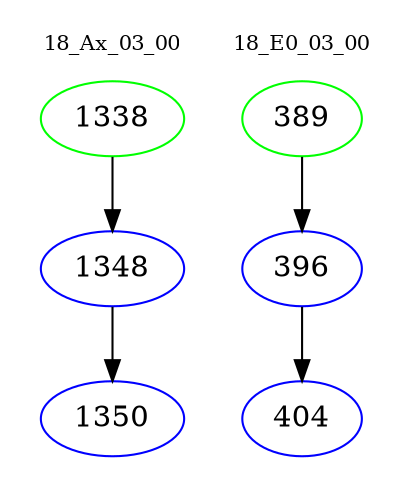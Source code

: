 digraph{
subgraph cluster_0 {
color = white
label = "18_Ax_03_00";
fontsize=10;
T0_1338 [label="1338", color="green"]
T0_1338 -> T0_1348 [color="black"]
T0_1348 [label="1348", color="blue"]
T0_1348 -> T0_1350 [color="black"]
T0_1350 [label="1350", color="blue"]
}
subgraph cluster_1 {
color = white
label = "18_E0_03_00";
fontsize=10;
T1_389 [label="389", color="green"]
T1_389 -> T1_396 [color="black"]
T1_396 [label="396", color="blue"]
T1_396 -> T1_404 [color="black"]
T1_404 [label="404", color="blue"]
}
}
